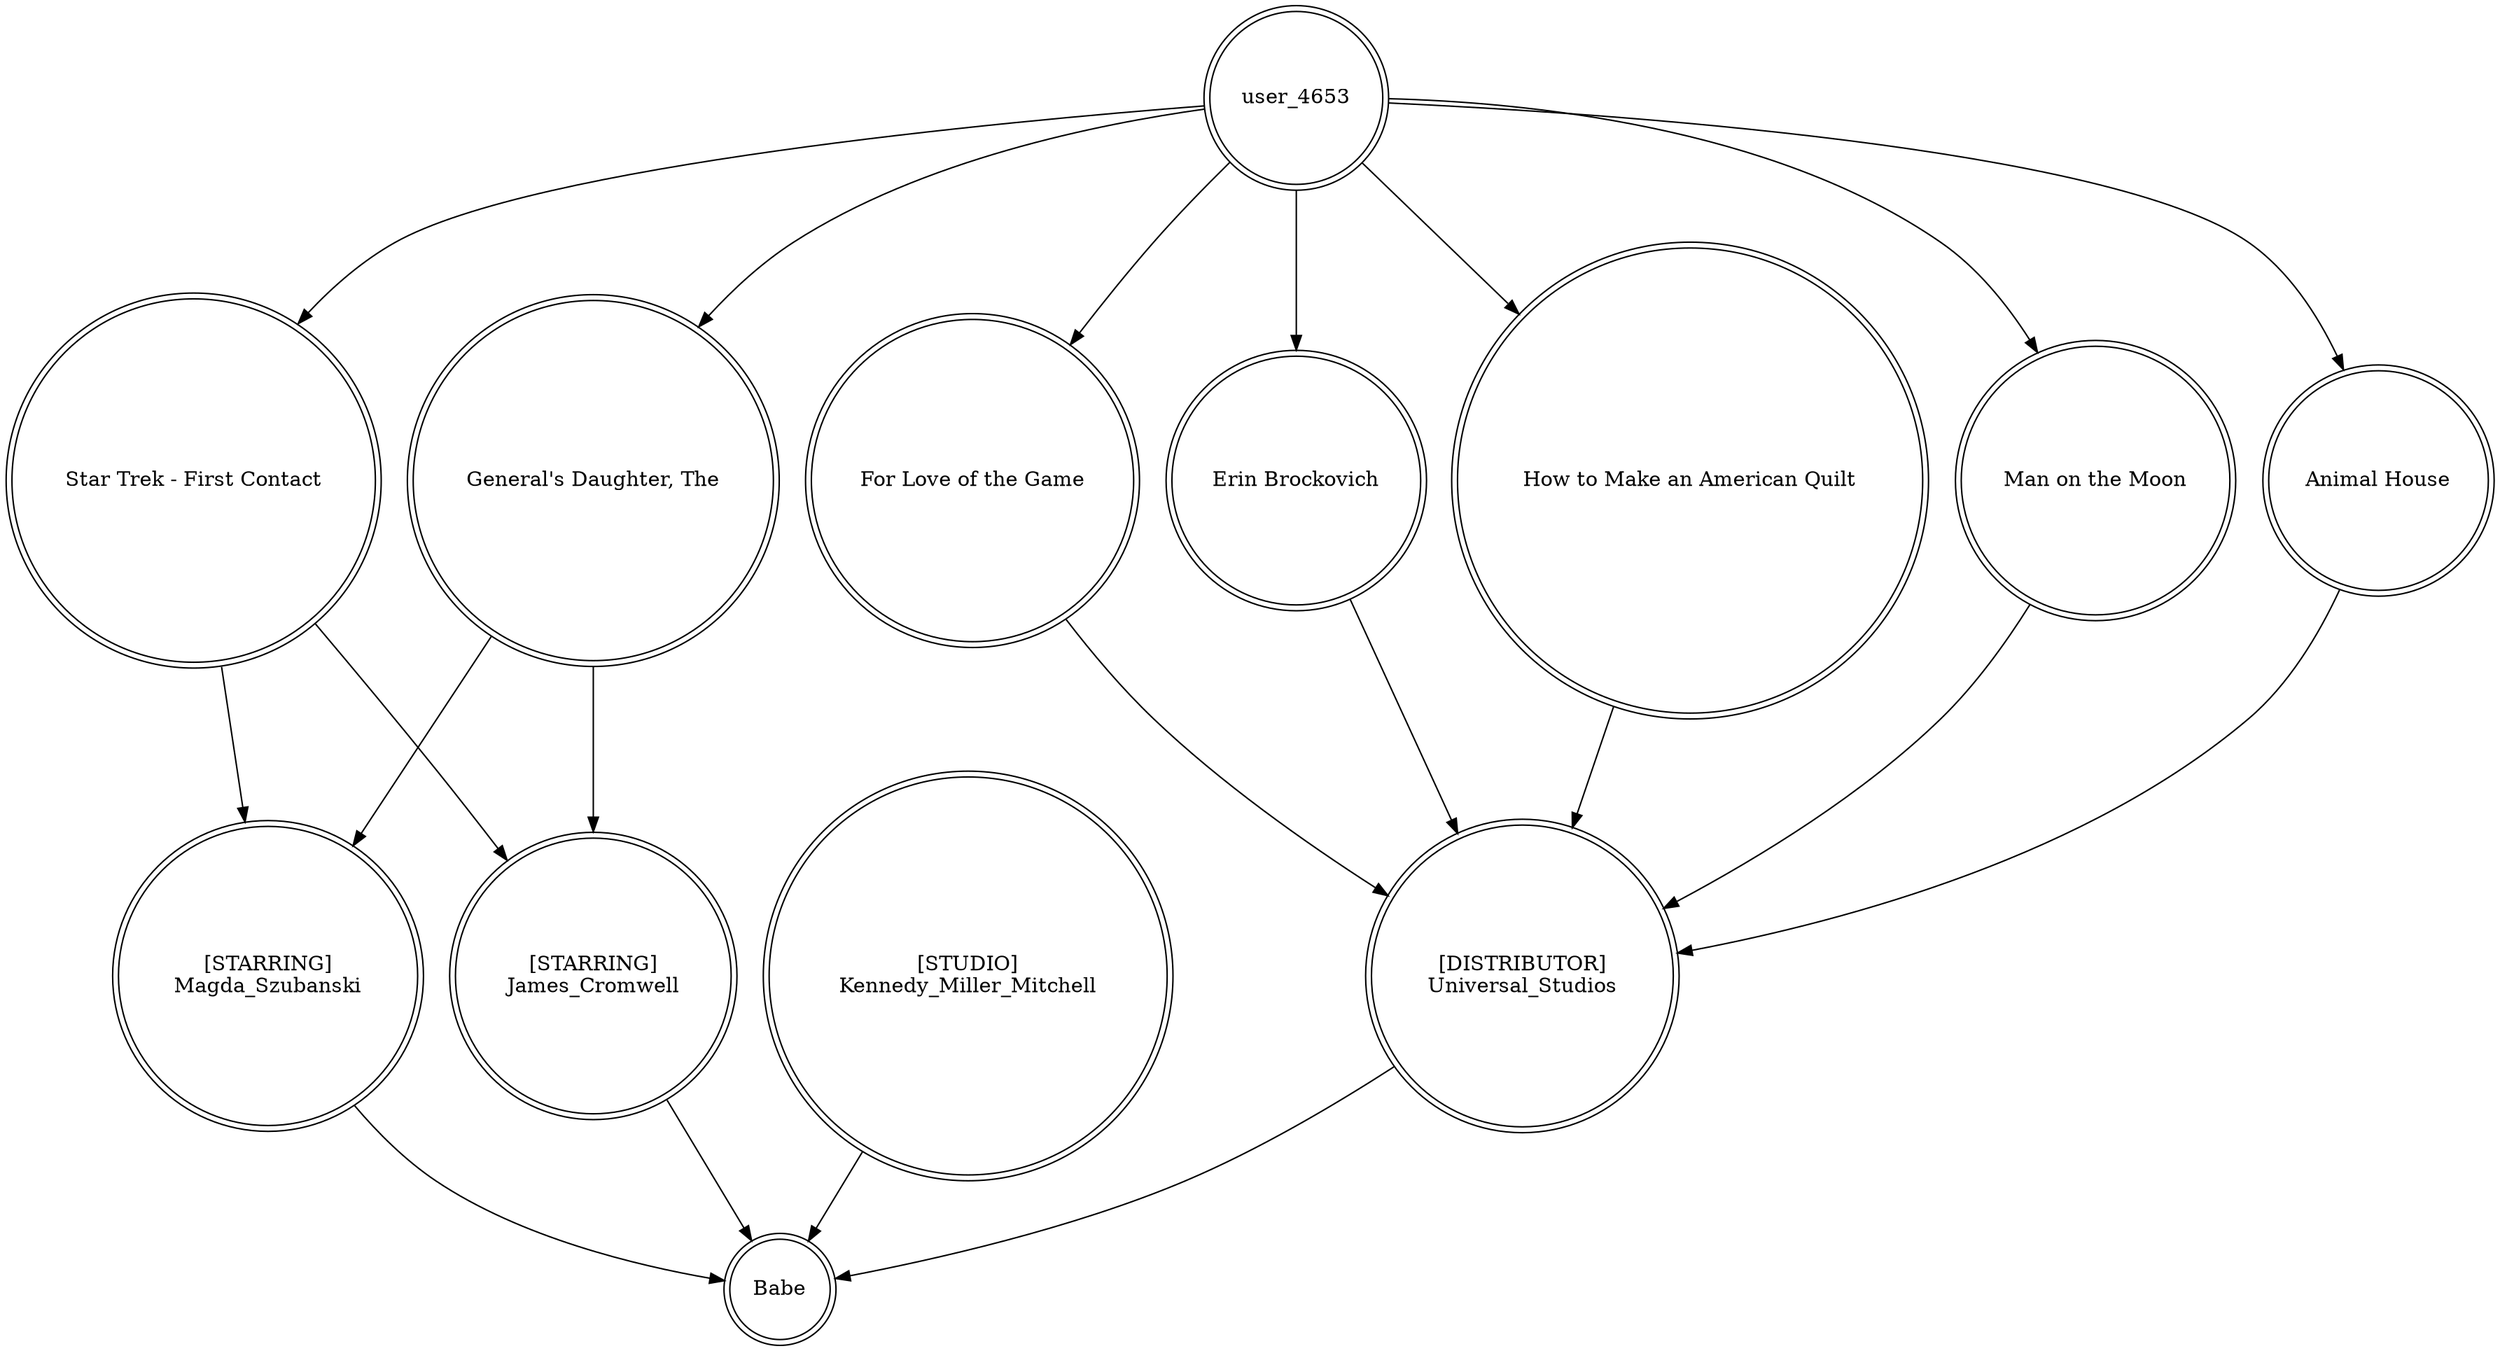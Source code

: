 digraph finite_state_machine {
	node [shape=doublecircle]
	user_4653 -> "General's Daughter, The"
	"General's Daughter, The" -> "[STARRING]
James_Cromwell"
	"[STARRING]
James_Cromwell" -> Babe
	"Animal House" -> "[DISTRIBUTOR]
Universal_Studios"
	"For Love of the Game" -> "[DISTRIBUTOR]
Universal_Studios"
	"Erin Brockovich" -> "[DISTRIBUTOR]
Universal_Studios"
	user_4653 -> "For Love of the Game"
	"[STUDIO]
Kennedy_Miller_Mitchell" -> Babe
	"[DISTRIBUTOR]
Universal_Studios" -> Babe
	"How to Make an American Quilt" -> "[DISTRIBUTOR]
Universal_Studios"
	user_4653 -> "How to Make an American Quilt"
	user_4653 -> "Man on the Moon"
	"Star Trek - First Contact" -> "[STARRING]
James_Cromwell"
	"Star Trek - First Contact" -> "[STARRING]
Magda_Szubanski"
	user_4653 -> "Star Trek - First Contact"
	user_4653 -> "Animal House"
	"Man on the Moon" -> "[DISTRIBUTOR]
Universal_Studios"
	"[STARRING]
Magda_Szubanski" -> Babe
	user_4653 -> "Erin Brockovich"
	"General's Daughter, The" -> "[STARRING]
Magda_Szubanski"
}

